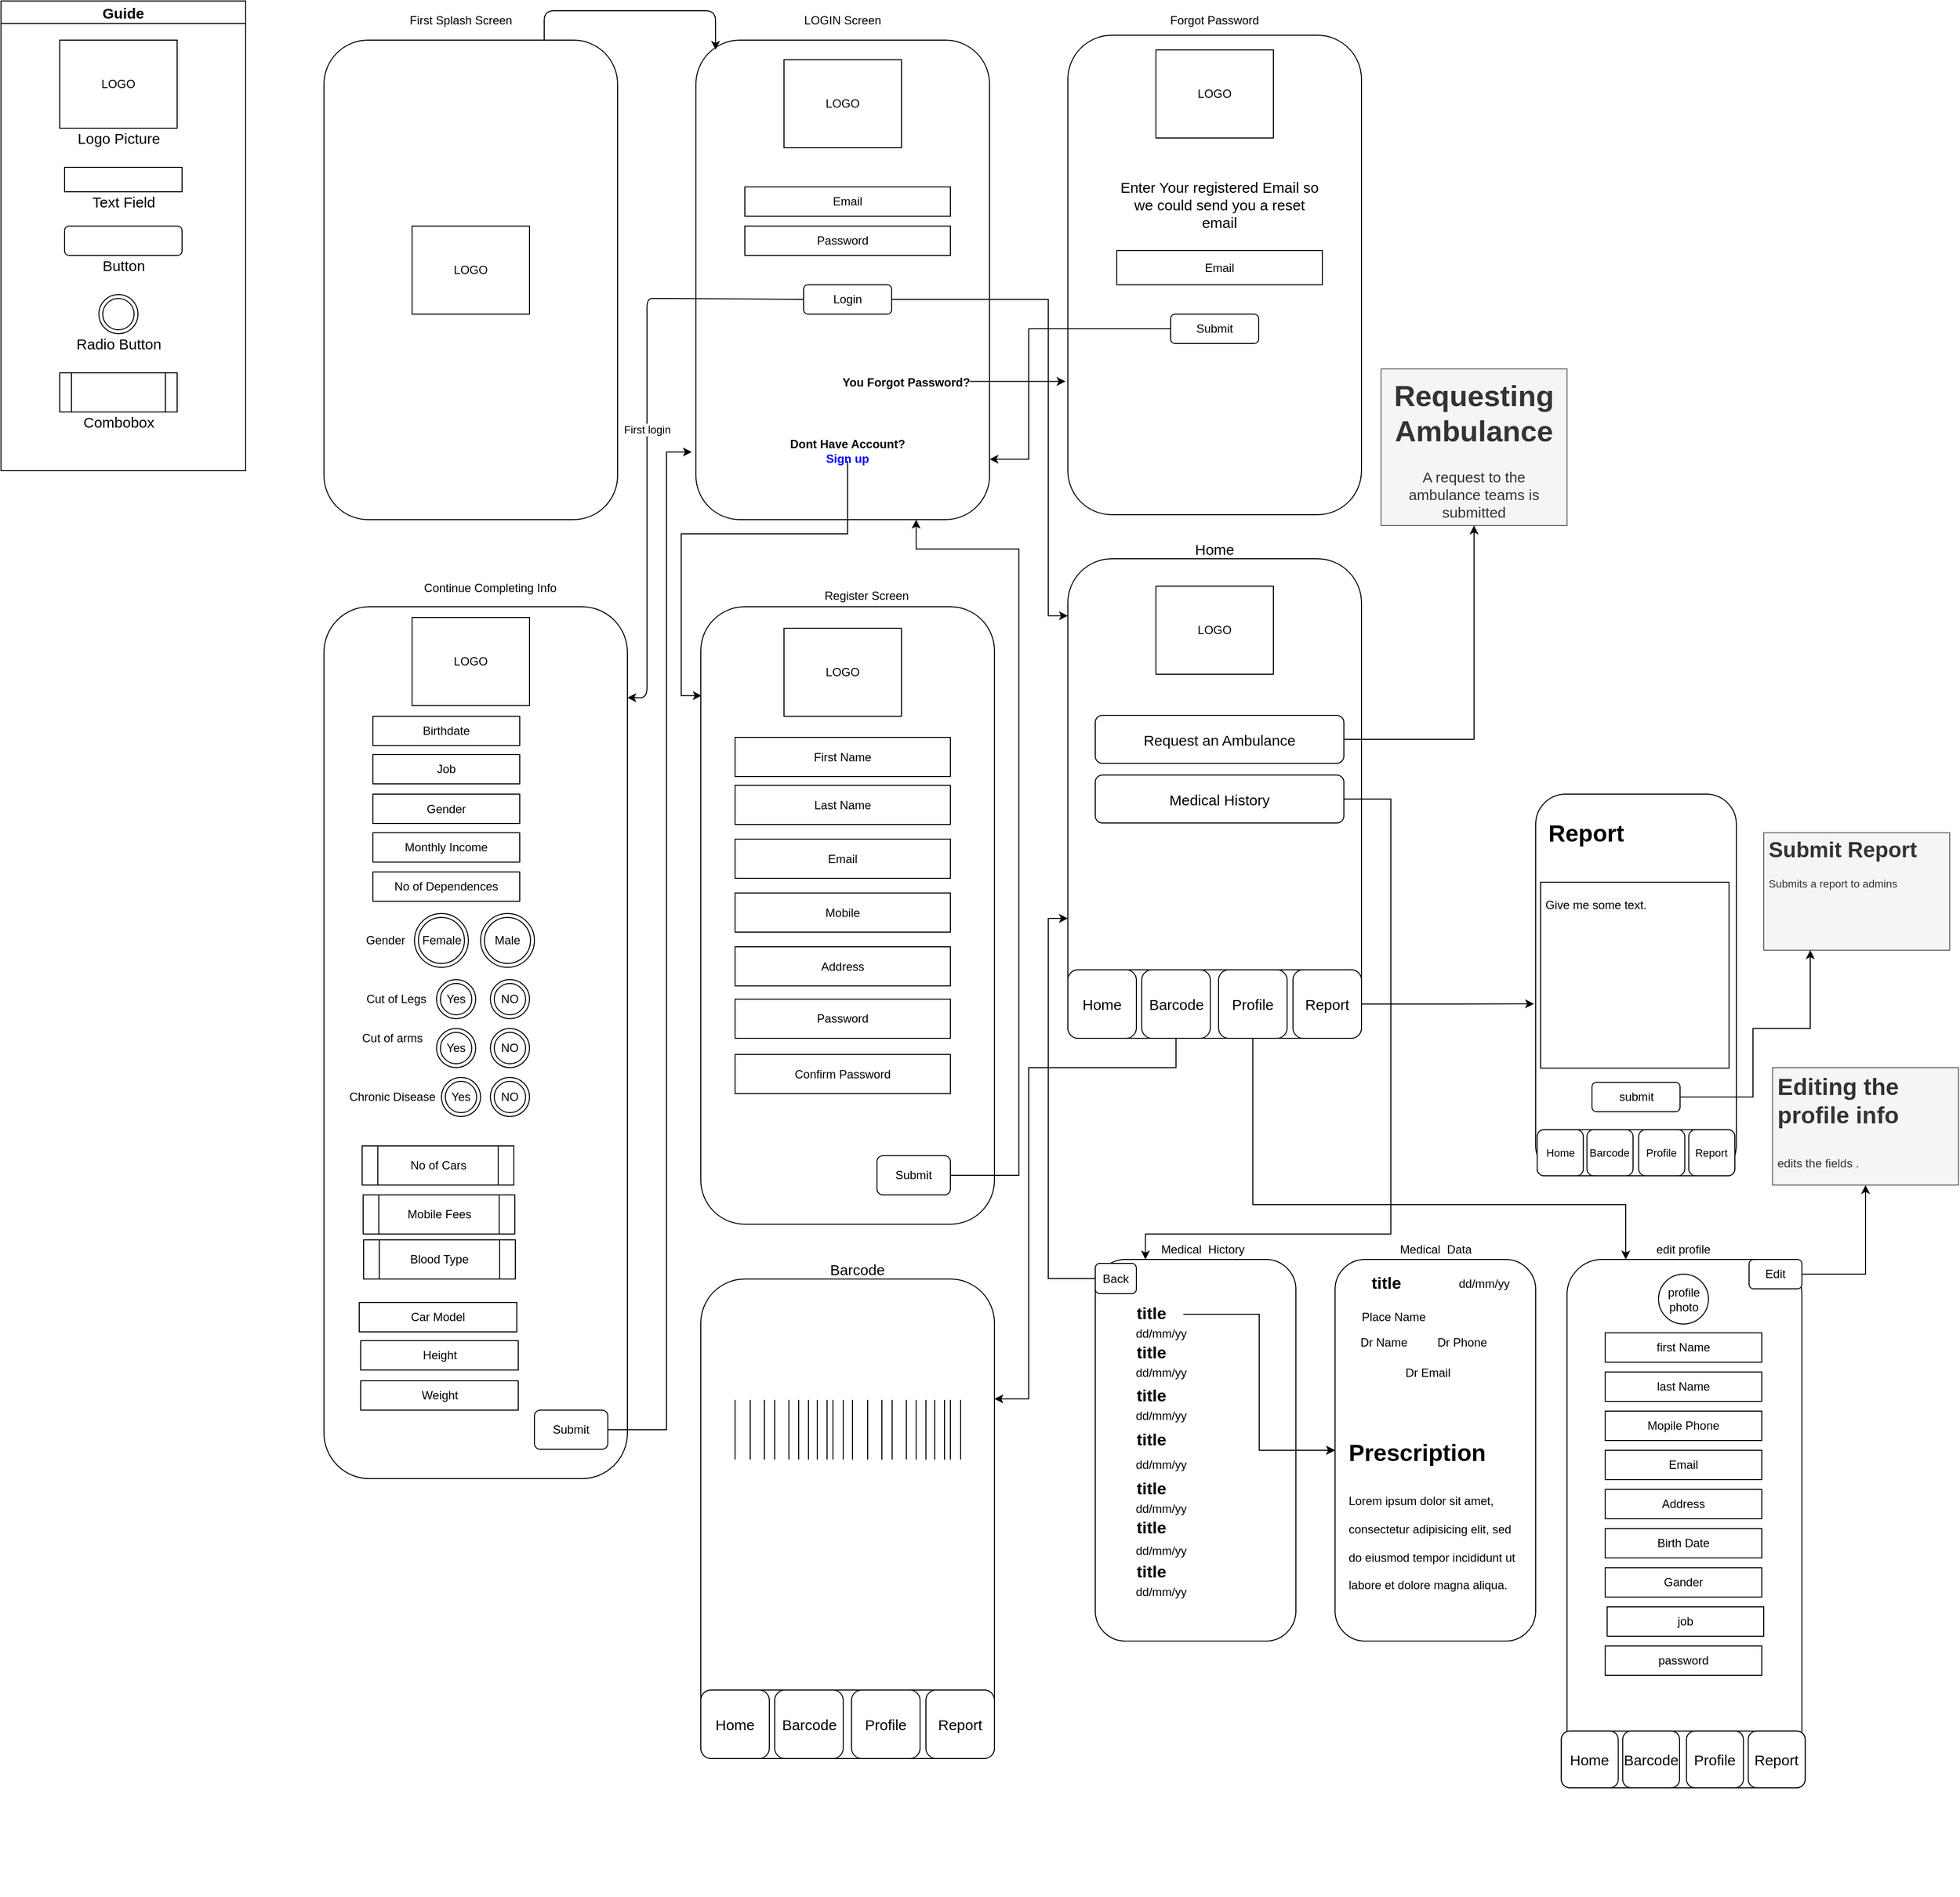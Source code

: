 <mxfile version="13.1.3" type="github">
  <diagram id="rhFtwO3-Js1VsmLFuwUs" name="Page-1">
    <mxGraphModel dx="2037" dy="2278" grid="1" gridSize="10" guides="1" tooltips="1" connect="1" arrows="1" fold="1" page="1" pageScale="1" pageWidth="827" pageHeight="1169" math="0" shadow="0">
      <root>
        <mxCell id="0" />
        <mxCell id="1" parent="0" />
        <mxCell id="pWobMGOmHtMoMN1nDM7m-1" value="" style="rounded=1;whiteSpace=wrap;html=1;" parent="1" vertex="1">
          <mxGeometry x="370" y="-1080" width="300" height="490" as="geometry" />
        </mxCell>
        <mxCell id="pWobMGOmHtMoMN1nDM7m-2" value="LOGO" style="rounded=0;whiteSpace=wrap;html=1;" parent="1" vertex="1">
          <mxGeometry x="460" y="-890" width="120" height="90" as="geometry" />
        </mxCell>
        <mxCell id="pWobMGOmHtMoMN1nDM7m-3" value="First Splash Screen&lt;br&gt;" style="text;html=1;strokeColor=none;fillColor=none;align=center;verticalAlign=middle;whiteSpace=wrap;rounded=0;" parent="1" vertex="1">
          <mxGeometry x="400" y="-1110" width="220" height="20" as="geometry" />
        </mxCell>
        <mxCell id="pWobMGOmHtMoMN1nDM7m-4" value="" style="rounded=1;whiteSpace=wrap;html=1;" parent="1" vertex="1">
          <mxGeometry x="750" y="-1080" width="300" height="490" as="geometry" />
        </mxCell>
        <mxCell id="pWobMGOmHtMoMN1nDM7m-6" value="LOGIN Screen&lt;br&gt;" style="text;html=1;strokeColor=none;fillColor=none;align=center;verticalAlign=middle;whiteSpace=wrap;rounded=0;" parent="1" vertex="1">
          <mxGeometry x="820" y="-1115" width="160" height="30" as="geometry" />
        </mxCell>
        <mxCell id="pWobMGOmHtMoMN1nDM7m-8" value="Email" style="rounded=0;whiteSpace=wrap;html=1;align=center;" parent="1" vertex="1">
          <mxGeometry x="800" y="-930" width="210" height="30" as="geometry" />
        </mxCell>
        <mxCell id="pWobMGOmHtMoMN1nDM7m-9" value="" style="rounded=0;whiteSpace=wrap;html=1;" parent="1" vertex="1">
          <mxGeometry x="800" y="-890" width="210" height="30" as="geometry" />
        </mxCell>
        <mxCell id="pWobMGOmHtMoMN1nDM7m-10" value="Password&lt;br&gt;" style="text;html=1;strokeColor=none;fillColor=none;align=center;verticalAlign=middle;whiteSpace=wrap;rounded=0;" parent="1" vertex="1">
          <mxGeometry x="880" y="-885" width="40" height="20" as="geometry" />
        </mxCell>
        <mxCell id="pWobMGOmHtMoMN1nDM7m-11" value="" style="endArrow=classic;html=1;exitX=0.75;exitY=0;exitDx=0;exitDy=0;entryX=0.067;entryY=0.02;entryDx=0;entryDy=0;entryPerimeter=0;" parent="1" source="pWobMGOmHtMoMN1nDM7m-1" target="pWobMGOmHtMoMN1nDM7m-4" edge="1">
          <mxGeometry width="50" height="50" relative="1" as="geometry">
            <mxPoint x="820" y="-800" as="sourcePoint" />
            <mxPoint x="748" y="-790" as="targetPoint" />
            <Array as="points">
              <mxPoint x="595" y="-1110" />
              <mxPoint x="770" y="-1110" />
            </Array>
          </mxGeometry>
        </mxCell>
        <mxCell id="pWobMGOmHtMoMN1nDM7m-12" value="LOGO" style="rounded=0;whiteSpace=wrap;html=1;" parent="1" vertex="1">
          <mxGeometry x="840" y="-1060" width="120" height="90" as="geometry" />
        </mxCell>
        <mxCell id="pWobMGOmHtMoMN1nDM7m-16" value="You Forgot Password?" style="text;html=1;strokeColor=none;fillColor=none;align=center;verticalAlign=middle;whiteSpace=wrap;rounded=0;fontStyle=1" parent="1" vertex="1">
          <mxGeometry x="880" y="-740" width="170" height="20" as="geometry" />
        </mxCell>
        <mxCell id="v58zFXJl1j6f3DH9xOJw-2" style="edgeStyle=orthogonalEdgeStyle;rounded=0;orthogonalLoop=1;jettySize=auto;html=1;exitX=0.5;exitY=1;exitDx=0;exitDy=0;entryX=0.003;entryY=0.144;entryDx=0;entryDy=0;entryPerimeter=0;endArrow=classic;endFill=1;" parent="1" source="pWobMGOmHtMoMN1nDM7m-17" target="v58zFXJl1j6f3DH9xOJw-1" edge="1">
          <mxGeometry relative="1" as="geometry" />
        </mxCell>
        <mxCell id="pWobMGOmHtMoMN1nDM7m-17" value="Dont Have Account?&lt;br&gt;&lt;font color=&quot;#0000ff&quot;&gt;Sign up&lt;/font&gt;" style="text;html=1;strokeColor=none;fillColor=none;align=center;verticalAlign=middle;whiteSpace=wrap;rounded=0;fontStyle=1" parent="1" vertex="1">
          <mxGeometry x="820" y="-670" width="170" height="20" as="geometry" />
        </mxCell>
        <mxCell id="v58zFXJl1j6f3DH9xOJw-31" style="edgeStyle=orthogonalEdgeStyle;rounded=0;orthogonalLoop=1;jettySize=auto;html=1;exitX=1;exitY=0.5;exitDx=0;exitDy=0;endArrow=classic;endFill=1;fontSize=15;entryX=0;entryY=0.119;entryDx=0;entryDy=0;entryPerimeter=0;" parent="1" source="pWobMGOmHtMoMN1nDM7m-18" target="v58zFXJl1j6f3DH9xOJw-32" edge="1">
          <mxGeometry relative="1" as="geometry">
            <mxPoint x="1100.0" y="-530" as="targetPoint" />
            <Array as="points">
              <mxPoint x="1110" y="-815" />
              <mxPoint x="1110" y="-492" />
            </Array>
          </mxGeometry>
        </mxCell>
        <mxCell id="pWobMGOmHtMoMN1nDM7m-18" value="Login" style="rounded=1;whiteSpace=wrap;html=1;align=center;" parent="1" vertex="1">
          <mxGeometry x="860" y="-830" width="90" height="30" as="geometry" />
        </mxCell>
        <mxCell id="pWobMGOmHtMoMN1nDM7m-19" style="edgeStyle=orthogonalEdgeStyle;rounded=0;orthogonalLoop=1;jettySize=auto;html=1;exitX=0.5;exitY=1;exitDx=0;exitDy=0;" parent="1" source="pWobMGOmHtMoMN1nDM7m-18" target="pWobMGOmHtMoMN1nDM7m-18" edge="1">
          <mxGeometry relative="1" as="geometry" />
        </mxCell>
        <mxCell id="pWobMGOmHtMoMN1nDM7m-20" value="" style="rounded=1;whiteSpace=wrap;html=1;" parent="1" vertex="1">
          <mxGeometry x="1130" y="-1085" width="300" height="490" as="geometry" />
        </mxCell>
        <mxCell id="pWobMGOmHtMoMN1nDM7m-21" value="Forgot Password" style="text;html=1;strokeColor=none;fillColor=none;align=center;verticalAlign=middle;whiteSpace=wrap;rounded=0;" parent="1" vertex="1">
          <mxGeometry x="1170" y="-1120" width="220" height="40" as="geometry" />
        </mxCell>
        <mxCell id="pWobMGOmHtMoMN1nDM7m-22" value="" style="endArrow=classic;html=1;entryX=-0.008;entryY=0.722;entryDx=0;entryDy=0;entryPerimeter=0;exitX=0.882;exitY=0.439;exitDx=0;exitDy=0;exitPerimeter=0;" parent="1" source="pWobMGOmHtMoMN1nDM7m-16" target="pWobMGOmHtMoMN1nDM7m-20" edge="1">
          <mxGeometry width="50" height="50" relative="1" as="geometry">
            <mxPoint x="880" y="-830" as="sourcePoint" />
            <mxPoint x="930" y="-880" as="targetPoint" />
          </mxGeometry>
        </mxCell>
        <mxCell id="pWobMGOmHtMoMN1nDM7m-23" value="Email" style="rounded=0;whiteSpace=wrap;html=1;align=center;" parent="1" vertex="1">
          <mxGeometry x="1180" y="-865" width="210" height="35" as="geometry" />
        </mxCell>
        <mxCell id="pWobMGOmHtMoMN1nDM7m-26" value="LOGO" style="rounded=0;whiteSpace=wrap;html=1;" parent="1" vertex="1">
          <mxGeometry x="1220" y="-1070" width="120" height="90" as="geometry" />
        </mxCell>
        <mxCell id="v58zFXJl1j6f3DH9xOJw-30" style="edgeStyle=orthogonalEdgeStyle;rounded=0;orthogonalLoop=1;jettySize=auto;html=1;exitX=0;exitY=0.5;exitDx=0;exitDy=0;entryX=1;entryY=0.874;entryDx=0;entryDy=0;entryPerimeter=0;endArrow=classic;endFill=1;fontSize=15;" parent="1" source="pWobMGOmHtMoMN1nDM7m-29" target="pWobMGOmHtMoMN1nDM7m-4" edge="1">
          <mxGeometry relative="1" as="geometry">
            <Array as="points">
              <mxPoint x="1090" y="-785" />
              <mxPoint x="1090" y="-652" />
            </Array>
          </mxGeometry>
        </mxCell>
        <mxCell id="pWobMGOmHtMoMN1nDM7m-29" value="Submit" style="rounded=1;whiteSpace=wrap;html=1;align=center;" parent="1" vertex="1">
          <mxGeometry x="1235" y="-800" width="90" height="30" as="geometry" />
        </mxCell>
        <mxCell id="pWobMGOmHtMoMN1nDM7m-30" value="" style="rounded=1;whiteSpace=wrap;html=1;" parent="1" vertex="1">
          <mxGeometry x="370" y="-501" width="310" height="891" as="geometry" />
        </mxCell>
        <mxCell id="pWobMGOmHtMoMN1nDM7m-31" value="First login" style="endArrow=classic;html=1;exitX=0;exitY=0.5;exitDx=0;exitDy=0;" parent="1" source="pWobMGOmHtMoMN1nDM7m-18" edge="1">
          <mxGeometry width="50" height="50" relative="1" as="geometry">
            <mxPoint x="850" y="-540" as="sourcePoint" />
            <mxPoint x="680" y="-408" as="targetPoint" />
            <Array as="points">
              <mxPoint x="730" y="-816" />
              <mxPoint x="720" y="-816" />
              <mxPoint x="700" y="-816" />
              <mxPoint x="700" y="-590" />
              <mxPoint x="700" y="-408" />
            </Array>
          </mxGeometry>
        </mxCell>
        <mxCell id="pWobMGOmHtMoMN1nDM7m-32" value="LOGO" style="rounded=0;whiteSpace=wrap;html=1;" parent="1" vertex="1">
          <mxGeometry x="460" y="-490" width="120" height="90" as="geometry" />
        </mxCell>
        <mxCell id="pWobMGOmHtMoMN1nDM7m-33" value="Continue Completing Info" style="text;html=1;strokeColor=none;fillColor=none;align=center;verticalAlign=middle;whiteSpace=wrap;rounded=0;" parent="1" vertex="1">
          <mxGeometry x="460" y="-530" width="160" height="20" as="geometry" />
        </mxCell>
        <mxCell id="pWobMGOmHtMoMN1nDM7m-34" value="Birthdate" style="rounded=0;whiteSpace=wrap;html=1;align=center;" parent="1" vertex="1">
          <mxGeometry x="420" y="-389" width="150" height="30" as="geometry" />
        </mxCell>
        <mxCell id="pWobMGOmHtMoMN1nDM7m-35" value="Gender" style="rounded=0;whiteSpace=wrap;html=1;align=center;" parent="1" vertex="1">
          <mxGeometry x="420" y="-309.5" width="150" height="30" as="geometry" />
        </mxCell>
        <mxCell id="pWobMGOmHtMoMN1nDM7m-36" value="Monthly Income" style="rounded=0;whiteSpace=wrap;html=1;align=center;" parent="1" vertex="1">
          <mxGeometry x="420" y="-270" width="150" height="30" as="geometry" />
        </mxCell>
        <mxCell id="pWobMGOmHtMoMN1nDM7m-37" value="No of Dependences" style="rounded=0;whiteSpace=wrap;html=1;align=center;" parent="1" vertex="1">
          <mxGeometry x="420" y="-230" width="150" height="30" as="geometry" />
        </mxCell>
        <mxCell id="pWobMGOmHtMoMN1nDM7m-41" value="Gender" style="text;html=1;strokeColor=none;fillColor=none;align=center;verticalAlign=middle;whiteSpace=wrap;rounded=0;" parent="1" vertex="1">
          <mxGeometry x="412.5" y="-170" width="40" height="20" as="geometry" />
        </mxCell>
        <mxCell id="pWobMGOmHtMoMN1nDM7m-54" value="Car Model" style="rounded=0;whiteSpace=wrap;html=1;align=center;" parent="1" vertex="1">
          <mxGeometry x="406" y="210" width="161" height="30" as="geometry" />
        </mxCell>
        <mxCell id="pWobMGOmHtMoMN1nDM7m-55" value="Job" style="rounded=0;whiteSpace=wrap;html=1;align=center;" parent="1" vertex="1">
          <mxGeometry x="420" y="-350" width="150" height="30" as="geometry" />
        </mxCell>
        <mxCell id="pWobMGOmHtMoMN1nDM7m-56" value="Height" style="rounded=0;whiteSpace=wrap;html=1;align=center;" parent="1" vertex="1">
          <mxGeometry x="407.5" y="249" width="161" height="30" as="geometry" />
        </mxCell>
        <mxCell id="pWobMGOmHtMoMN1nDM7m-57" value="Weight" style="rounded=0;whiteSpace=wrap;html=1;align=center;" parent="1" vertex="1">
          <mxGeometry x="407.5" y="290" width="161" height="30" as="geometry" />
        </mxCell>
        <mxCell id="pWobMGOmHtMoMN1nDM7m-59" value="Cut of Legs" style="text;html=1;strokeColor=none;fillColor=none;align=center;verticalAlign=middle;whiteSpace=wrap;rounded=0;" parent="1" vertex="1">
          <mxGeometry x="409" y="-110" width="70" height="20" as="geometry" />
        </mxCell>
        <mxCell id="pWobMGOmHtMoMN1nDM7m-62" value="Mobile Fees" style="shape=process;whiteSpace=wrap;html=1;backgroundOutline=1;align=center;" parent="1" vertex="1">
          <mxGeometry x="410" y="100" width="155" height="40" as="geometry" />
        </mxCell>
        <mxCell id="pWobMGOmHtMoMN1nDM7m-63" value="No of Cars" style="shape=process;whiteSpace=wrap;html=1;backgroundOutline=1;align=center;" parent="1" vertex="1">
          <mxGeometry x="409" y="50" width="155" height="40" as="geometry" />
        </mxCell>
        <mxCell id="pWobMGOmHtMoMN1nDM7m-68" value="Yes&lt;span style=&quot;color: rgba(0 , 0 , 0 , 0) ; font-family: monospace ; font-size: 0px&quot;&gt;%3CmxGraphModel%3E%3Croot%3E%3CmxCell%20id%3D%220%22%2F%3E%3CmxCell%20id%3D%221%22%20parent%3D%220%22%2F%3E%3CmxCell%20id%3D%222%22%20value%3D%22Mobile%20Fees%22%20style%3D%22shape%3Dprocess%3BwhiteSpace%3Dwrap%3Bhtml%3D1%3BbackgroundOutline%3D1%3Balign%3Dleft%3B%22%20vertex%3D%221%22%20parent%3D%221%22%3E%3CmxGeometry%20x%3D%22454%22%20y%3D%221100%22%20width%3D%22145%22%20height%3D%2240%22%20as%3D%22geometry%22%2F%3E%3C%2FmxCell%3E%3C%2Froot%3E%3C%2FmxGraphModel%3E&lt;/span&gt;" style="ellipse;shape=doubleEllipse;whiteSpace=wrap;html=1;aspect=fixed;align=center;" parent="1" vertex="1">
          <mxGeometry x="485" y="-120" width="40" height="40" as="geometry" />
        </mxCell>
        <mxCell id="pWobMGOmHtMoMN1nDM7m-69" value="NO" style="ellipse;shape=doubleEllipse;whiteSpace=wrap;html=1;aspect=fixed;align=center;" parent="1" vertex="1">
          <mxGeometry x="540" y="-120" width="40" height="40" as="geometry" />
        </mxCell>
        <mxCell id="pWobMGOmHtMoMN1nDM7m-70" value="Female" style="ellipse;shape=doubleEllipse;whiteSpace=wrap;html=1;aspect=fixed;align=center;" parent="1" vertex="1">
          <mxGeometry x="462.5" y="-187.5" width="55" height="55" as="geometry" />
        </mxCell>
        <mxCell id="pWobMGOmHtMoMN1nDM7m-71" value="Male" style="ellipse;shape=doubleEllipse;whiteSpace=wrap;html=1;aspect=fixed;align=center;" parent="1" vertex="1">
          <mxGeometry x="530" y="-187.5" width="55" height="55" as="geometry" />
        </mxCell>
        <mxCell id="pWobMGOmHtMoMN1nDM7m-72" value="Cut of arms" style="text;html=1;strokeColor=none;fillColor=none;align=center;verticalAlign=middle;whiteSpace=wrap;rounded=0;" parent="1" vertex="1">
          <mxGeometry x="405" y="-70" width="70" height="20" as="geometry" />
        </mxCell>
        <mxCell id="pWobMGOmHtMoMN1nDM7m-73" value="Yes&lt;span style=&quot;color: rgba(0 , 0 , 0 , 0) ; font-family: monospace ; font-size: 0px&quot;&gt;%3CmxGraphModel%3E%3Croot%3E%3CmxCell%20id%3D%220%22%2F%3E%3CmxCell%20id%3D%221%22%20parent%3D%220%22%2F%3E%3CmxCell%20id%3D%222%22%20value%3D%22Mobile%20Fees%22%20style%3D%22shape%3Dprocess%3BwhiteSpace%3Dwrap%3Bhtml%3D1%3BbackgroundOutline%3D1%3Balign%3Dleft%3B%22%20vertex%3D%221%22%20parent%3D%221%22%3E%3CmxGeometry%20x%3D%22454%22%20y%3D%221100%22%20width%3D%22145%22%20height%3D%2240%22%20as%3D%22geometry%22%2F%3E%3C%2FmxCell%3E%3C%2Froot%3E%3C%2FmxGraphModel%3E&lt;/span&gt;" style="ellipse;shape=doubleEllipse;whiteSpace=wrap;html=1;aspect=fixed;align=center;" parent="1" vertex="1">
          <mxGeometry x="485" y="-70" width="40" height="40" as="geometry" />
        </mxCell>
        <mxCell id="pWobMGOmHtMoMN1nDM7m-74" value="NO" style="ellipse;shape=doubleEllipse;whiteSpace=wrap;html=1;aspect=fixed;align=center;" parent="1" vertex="1">
          <mxGeometry x="540" y="-70" width="40" height="40" as="geometry" />
        </mxCell>
        <mxCell id="pWobMGOmHtMoMN1nDM7m-75" value="Yes&lt;span style=&quot;color: rgba(0 , 0 , 0 , 0) ; font-family: monospace ; font-size: 0px&quot;&gt;%3CmxGraphModel%3E%3Croot%3E%3CmxCell%20id%3D%220%22%2F%3E%3CmxCell%20id%3D%221%22%20parent%3D%220%22%2F%3E%3CmxCell%20id%3D%222%22%20value%3D%22Mobile%20Fees%22%20style%3D%22shape%3Dprocess%3BwhiteSpace%3Dwrap%3Bhtml%3D1%3BbackgroundOutline%3D1%3Balign%3Dleft%3B%22%20vertex%3D%221%22%20parent%3D%221%22%3E%3CmxGeometry%20x%3D%22454%22%20y%3D%221100%22%20width%3D%22145%22%20height%3D%2240%22%20as%3D%22geometry%22%2F%3E%3C%2FmxCell%3E%3C%2Froot%3E%3C%2FmxGraphModel%3E&lt;/span&gt;" style="ellipse;shape=doubleEllipse;whiteSpace=wrap;html=1;aspect=fixed;align=center;" parent="1" vertex="1">
          <mxGeometry x="490" y="-20" width="40" height="40" as="geometry" />
        </mxCell>
        <mxCell id="pWobMGOmHtMoMN1nDM7m-76" value="NO" style="ellipse;shape=doubleEllipse;whiteSpace=wrap;html=1;aspect=fixed;align=center;" parent="1" vertex="1">
          <mxGeometry x="540" y="-20" width="40" height="40" as="geometry" />
        </mxCell>
        <mxCell id="pWobMGOmHtMoMN1nDM7m-77" value="Chronic Disease" style="text;html=1;strokeColor=none;fillColor=none;align=center;verticalAlign=middle;whiteSpace=wrap;rounded=0;" parent="1" vertex="1">
          <mxGeometry x="390" y="-10" width="100" height="20" as="geometry" />
        </mxCell>
        <mxCell id="v58zFXJl1j6f3DH9xOJw-14" style="edgeStyle=orthogonalEdgeStyle;rounded=0;orthogonalLoop=1;jettySize=auto;html=1;exitX=1;exitY=0.5;exitDx=0;exitDy=0;entryX=-0.014;entryY=0.859;entryDx=0;entryDy=0;entryPerimeter=0;endArrow=classic;endFill=1;" parent="1" source="C3xpYV6c3PfCXHQgGOxq-1" target="pWobMGOmHtMoMN1nDM7m-4" edge="1">
          <mxGeometry relative="1" as="geometry">
            <Array as="points">
              <mxPoint x="720" y="340" />
              <mxPoint x="720" y="-659" />
            </Array>
          </mxGeometry>
        </mxCell>
        <mxCell id="C3xpYV6c3PfCXHQgGOxq-1" value="Submit" style="rounded=1;whiteSpace=wrap;html=1;" parent="1" vertex="1">
          <mxGeometry x="585" y="320" width="75" height="40" as="geometry" />
        </mxCell>
        <mxCell id="C3xpYV6c3PfCXHQgGOxq-2" value="Blood Type" style="shape=process;whiteSpace=wrap;html=1;backgroundOutline=1;align=center;" parent="1" vertex="1">
          <mxGeometry x="410.5" y="146" width="155" height="40" as="geometry" />
        </mxCell>
        <mxCell id="v58zFXJl1j6f3DH9xOJw-1" value="" style="rounded=1;whiteSpace=wrap;html=1;" parent="1" vertex="1">
          <mxGeometry x="755" y="-501" width="300" height="631" as="geometry" />
        </mxCell>
        <mxCell id="v58zFXJl1j6f3DH9xOJw-3" value="Register Screen" style="text;html=1;align=center;verticalAlign=middle;resizable=0;points=[];autosize=1;" parent="1" vertex="1">
          <mxGeometry x="874" y="-522" width="100" height="20" as="geometry" />
        </mxCell>
        <mxCell id="v58zFXJl1j6f3DH9xOJw-4" value="First Name" style="rounded=0;whiteSpace=wrap;html=1;" parent="1" vertex="1">
          <mxGeometry x="790" y="-367.5" width="220" height="40" as="geometry" />
        </mxCell>
        <mxCell id="v58zFXJl1j6f3DH9xOJw-5" value="Last Name" style="rounded=0;whiteSpace=wrap;html=1;" parent="1" vertex="1">
          <mxGeometry x="790" y="-318.5" width="220" height="40" as="geometry" />
        </mxCell>
        <mxCell id="v58zFXJl1j6f3DH9xOJw-6" value="Email" style="rounded=0;whiteSpace=wrap;html=1;" parent="1" vertex="1">
          <mxGeometry x="790" y="-263.5" width="220" height="40" as="geometry" />
        </mxCell>
        <mxCell id="v58zFXJl1j6f3DH9xOJw-7" value="Mobile" style="rounded=0;whiteSpace=wrap;html=1;" parent="1" vertex="1">
          <mxGeometry x="790" y="-208.5" width="220" height="40" as="geometry" />
        </mxCell>
        <mxCell id="v58zFXJl1j6f3DH9xOJw-8" value="Address" style="rounded=0;whiteSpace=wrap;html=1;" parent="1" vertex="1">
          <mxGeometry x="790" y="-153.5" width="220" height="40" as="geometry" />
        </mxCell>
        <mxCell id="v58zFXJl1j6f3DH9xOJw-9" value="Password" style="rounded=0;whiteSpace=wrap;html=1;" parent="1" vertex="1">
          <mxGeometry x="790" y="-100" width="220" height="40" as="geometry" />
        </mxCell>
        <mxCell id="v58zFXJl1j6f3DH9xOJw-10" value="Confirm Password" style="rounded=0;whiteSpace=wrap;html=1;" parent="1" vertex="1">
          <mxGeometry x="790" y="-43.5" width="220" height="40" as="geometry" />
        </mxCell>
        <mxCell id="v58zFXJl1j6f3DH9xOJw-11" value="LOGO" style="rounded=0;whiteSpace=wrap;html=1;" parent="1" vertex="1">
          <mxGeometry x="840" y="-479" width="120" height="90" as="geometry" />
        </mxCell>
        <mxCell id="v58zFXJl1j6f3DH9xOJw-13" style="edgeStyle=orthogonalEdgeStyle;rounded=0;orthogonalLoop=1;jettySize=auto;html=1;exitX=1;exitY=0.5;exitDx=0;exitDy=0;entryX=0.75;entryY=1;entryDx=0;entryDy=0;endArrow=classic;endFill=1;" parent="1" source="v58zFXJl1j6f3DH9xOJw-12" target="pWobMGOmHtMoMN1nDM7m-4" edge="1">
          <mxGeometry relative="1" as="geometry">
            <Array as="points">
              <mxPoint x="1080" y="80" />
              <mxPoint x="1080" y="-560" />
              <mxPoint x="975" y="-560" />
            </Array>
          </mxGeometry>
        </mxCell>
        <mxCell id="v58zFXJl1j6f3DH9xOJw-12" value="Submit" style="rounded=1;whiteSpace=wrap;html=1;" parent="1" vertex="1">
          <mxGeometry x="935" y="60" width="75" height="40" as="geometry" />
        </mxCell>
        <mxCell id="v58zFXJl1j6f3DH9xOJw-16" value="Guide" style="swimlane;align=center;fontSize=15;" parent="1" vertex="1">
          <mxGeometry x="40" y="-1120" width="250" height="480" as="geometry" />
        </mxCell>
        <mxCell id="v58zFXJl1j6f3DH9xOJw-18" value="LOGO" style="rounded=0;whiteSpace=wrap;html=1;" parent="v58zFXJl1j6f3DH9xOJw-16" vertex="1">
          <mxGeometry x="60" y="40" width="120" height="90" as="geometry" />
        </mxCell>
        <mxCell id="v58zFXJl1j6f3DH9xOJw-19" value="Logo Picture" style="text;html=1;align=center;verticalAlign=middle;resizable=0;points=[];autosize=1;fontSize=15;" parent="v58zFXJl1j6f3DH9xOJw-16" vertex="1">
          <mxGeometry x="70" y="130" width="100" height="20" as="geometry" />
        </mxCell>
        <mxCell id="v58zFXJl1j6f3DH9xOJw-20" value="" style="rounded=0;whiteSpace=wrap;html=1;fontSize=15;align=center;" parent="v58zFXJl1j6f3DH9xOJw-16" vertex="1">
          <mxGeometry x="65" y="170" width="120" height="25" as="geometry" />
        </mxCell>
        <mxCell id="v58zFXJl1j6f3DH9xOJw-21" value="Text Field" style="text;html=1;align=center;verticalAlign=middle;resizable=0;points=[];autosize=1;fontSize=15;" parent="v58zFXJl1j6f3DH9xOJw-16" vertex="1">
          <mxGeometry x="85" y="195" width="80" height="20" as="geometry" />
        </mxCell>
        <mxCell id="v58zFXJl1j6f3DH9xOJw-23" value="" style="rounded=1;whiteSpace=wrap;html=1;fontSize=15;align=center;" parent="v58zFXJl1j6f3DH9xOJw-16" vertex="1">
          <mxGeometry x="65" y="230" width="120" height="30" as="geometry" />
        </mxCell>
        <mxCell id="v58zFXJl1j6f3DH9xOJw-24" value="Button" style="text;html=1;align=center;verticalAlign=middle;resizable=0;points=[];autosize=1;fontSize=15;" parent="v58zFXJl1j6f3DH9xOJw-16" vertex="1">
          <mxGeometry x="95" y="260" width="60" height="20" as="geometry" />
        </mxCell>
        <mxCell id="v58zFXJl1j6f3DH9xOJw-25" value="" style="ellipse;shape=doubleEllipse;whiteSpace=wrap;html=1;aspect=fixed;align=center;" parent="v58zFXJl1j6f3DH9xOJw-16" vertex="1">
          <mxGeometry x="100" y="300" width="40" height="40" as="geometry" />
        </mxCell>
        <mxCell id="v58zFXJl1j6f3DH9xOJw-26" value="Radio Button" style="text;html=1;align=center;verticalAlign=middle;resizable=0;points=[];autosize=1;fontSize=15;" parent="v58zFXJl1j6f3DH9xOJw-16" vertex="1">
          <mxGeometry x="70" y="340" width="100" height="20" as="geometry" />
        </mxCell>
        <mxCell id="v58zFXJl1j6f3DH9xOJw-27" value="" style="shape=process;whiteSpace=wrap;html=1;backgroundOutline=1;fontSize=15;align=center;" parent="v58zFXJl1j6f3DH9xOJw-16" vertex="1">
          <mxGeometry x="60" y="380" width="120" height="40" as="geometry" />
        </mxCell>
        <mxCell id="v58zFXJl1j6f3DH9xOJw-28" value="Combobox" style="text;html=1;align=center;verticalAlign=middle;resizable=0;points=[];autosize=1;fontSize=15;" parent="v58zFXJl1j6f3DH9xOJw-16" vertex="1">
          <mxGeometry x="75" y="420" width="90" height="20" as="geometry" />
        </mxCell>
        <mxCell id="v58zFXJl1j6f3DH9xOJw-29" value="Enter Your registered Email so we could send you a reset email" style="text;html=1;strokeColor=none;fillColor=none;align=center;verticalAlign=middle;whiteSpace=wrap;rounded=0;fontSize=15;" parent="1" vertex="1">
          <mxGeometry x="1180" y="-945" width="210" height="65" as="geometry" />
        </mxCell>
        <mxCell id="v58zFXJl1j6f3DH9xOJw-32" value="" style="rounded=1;whiteSpace=wrap;html=1;" parent="1" vertex="1">
          <mxGeometry x="1130" y="-550" width="300" height="490" as="geometry" />
        </mxCell>
        <mxCell id="v58zFXJl1j6f3DH9xOJw-33" value="Home" style="text;html=1;strokeColor=none;fillColor=none;align=center;verticalAlign=middle;whiteSpace=wrap;rounded=0;fontSize=15;" parent="1" vertex="1">
          <mxGeometry x="1260" y="-570" width="40" height="20" as="geometry" />
        </mxCell>
        <mxCell id="v58zFXJl1j6f3DH9xOJw-34" value="" style="rounded=1;whiteSpace=wrap;html=1;fontSize=15;align=center;" parent="1" vertex="1">
          <mxGeometry x="1130" y="-130" width="300" height="70" as="geometry" />
        </mxCell>
        <mxCell id="v58zFXJl1j6f3DH9xOJw-53" style="edgeStyle=orthogonalEdgeStyle;rounded=0;orthogonalLoop=1;jettySize=auto;html=1;exitX=0.5;exitY=1;exitDx=0;exitDy=0;entryX=1;entryY=0.25;entryDx=0;entryDy=0;endArrow=classic;endFill=1;fontSize=15;" parent="1" source="v58zFXJl1j6f3DH9xOJw-36" target="v58zFXJl1j6f3DH9xOJw-47" edge="1">
          <mxGeometry relative="1" as="geometry">
            <Array as="points">
              <mxPoint x="1241" y="-30" />
              <mxPoint x="1090" y="-30" />
              <mxPoint x="1090" y="309" />
            </Array>
          </mxGeometry>
        </mxCell>
        <mxCell id="v58zFXJl1j6f3DH9xOJw-36" value="Barcode" style="rounded=1;whiteSpace=wrap;html=1;fontSize=15;align=center;" parent="1" vertex="1">
          <mxGeometry x="1205.5" y="-130" width="70" height="70" as="geometry" />
        </mxCell>
        <mxCell id="v58zFXJl1j6f3DH9xOJw-38" value="Home" style="rounded=1;whiteSpace=wrap;html=1;fontSize=15;align=center;" parent="1" vertex="1">
          <mxGeometry x="1130" y="-130" width="70" height="70" as="geometry" />
        </mxCell>
        <mxCell id="F7sfmkdwU6hLmO17Vx5Q-65" style="edgeStyle=orthogonalEdgeStyle;rounded=0;orthogonalLoop=1;jettySize=auto;html=1;exitX=0.5;exitY=1;exitDx=0;exitDy=0;entryX=0.25;entryY=0;entryDx=0;entryDy=0;" edge="1" parent="1" source="v58zFXJl1j6f3DH9xOJw-39" target="F7sfmkdwU6hLmO17Vx5Q-43">
          <mxGeometry relative="1" as="geometry">
            <Array as="points">
              <mxPoint x="1319" y="110" />
              <mxPoint x="1700" y="110" />
            </Array>
          </mxGeometry>
        </mxCell>
        <mxCell id="v58zFXJl1j6f3DH9xOJw-39" value="Profile" style="rounded=1;whiteSpace=wrap;html=1;fontSize=15;align=center;" parent="1" vertex="1">
          <mxGeometry x="1284" y="-130" width="70" height="70" as="geometry" />
        </mxCell>
        <mxCell id="F7sfmkdwU6hLmO17Vx5Q-42" style="edgeStyle=orthogonalEdgeStyle;rounded=0;orthogonalLoop=1;jettySize=auto;html=1;exitX=1;exitY=0.5;exitDx=0;exitDy=0;entryX=-0.035;entryY=0.654;entryDx=0;entryDy=0;entryPerimeter=0;" edge="1" parent="1" source="v58zFXJl1j6f3DH9xOJw-40" target="F7sfmkdwU6hLmO17Vx5Q-29">
          <mxGeometry relative="1" as="geometry" />
        </mxCell>
        <mxCell id="v58zFXJl1j6f3DH9xOJw-40" value="Report" style="rounded=1;whiteSpace=wrap;html=1;fontSize=15;align=center;" parent="1" vertex="1">
          <mxGeometry x="1360" y="-130" width="70" height="70" as="geometry" />
        </mxCell>
        <mxCell id="v58zFXJl1j6f3DH9xOJw-46" style="edgeStyle=orthogonalEdgeStyle;rounded=0;orthogonalLoop=1;jettySize=auto;html=1;exitX=1;exitY=0.5;exitDx=0;exitDy=0;entryX=0.5;entryY=1;entryDx=0;entryDy=0;endArrow=classic;endFill=1;fontSize=15;" parent="1" source="v58zFXJl1j6f3DH9xOJw-41" target="v58zFXJl1j6f3DH9xOJw-45" edge="1">
          <mxGeometry relative="1" as="geometry" />
        </mxCell>
        <mxCell id="v58zFXJl1j6f3DH9xOJw-41" value="Request an Ambulance" style="rounded=1;whiteSpace=wrap;html=1;fontSize=15;align=center;" parent="1" vertex="1">
          <mxGeometry x="1158" y="-390" width="254" height="49" as="geometry" />
        </mxCell>
        <mxCell id="F7sfmkdwU6hLmO17Vx5Q-23" style="edgeStyle=orthogonalEdgeStyle;rounded=0;orthogonalLoop=1;jettySize=auto;html=1;exitX=1;exitY=0.5;exitDx=0;exitDy=0;entryX=0.25;entryY=0;entryDx=0;entryDy=0;" edge="1" parent="1" source="v58zFXJl1j6f3DH9xOJw-42" target="F7sfmkdwU6hLmO17Vx5Q-2">
          <mxGeometry relative="1" as="geometry">
            <Array as="points">
              <mxPoint x="1460" y="-304" />
              <mxPoint x="1460" y="140" />
              <mxPoint x="1209" y="140" />
            </Array>
          </mxGeometry>
        </mxCell>
        <mxCell id="v58zFXJl1j6f3DH9xOJw-42" value="Medical History" style="rounded=1;whiteSpace=wrap;html=1;fontSize=15;align=center;" parent="1" vertex="1">
          <mxGeometry x="1158" y="-329" width="254" height="49" as="geometry" />
        </mxCell>
        <mxCell id="v58zFXJl1j6f3DH9xOJw-43" value="LOGO" style="rounded=0;whiteSpace=wrap;html=1;" parent="1" vertex="1">
          <mxGeometry x="1220" y="-522" width="120" height="90" as="geometry" />
        </mxCell>
        <mxCell id="v58zFXJl1j6f3DH9xOJw-45" value="&lt;h1&gt;Requesting Ambulance&lt;/h1&gt;&lt;p&gt;A request to the ambulance teams is submitted&lt;/p&gt;" style="text;html=1;spacing=5;spacingTop=-20;whiteSpace=wrap;overflow=hidden;rounded=0;fontSize=15;align=center;fillColor=#f5f5f5;strokeColor=#666666;fontColor=#333333;" parent="1" vertex="1">
          <mxGeometry x="1450" y="-744" width="190" height="160" as="geometry" />
        </mxCell>
        <mxCell id="v58zFXJl1j6f3DH9xOJw-47" value="" style="rounded=1;whiteSpace=wrap;html=1;" parent="1" vertex="1">
          <mxGeometry x="755" y="186" width="300" height="490" as="geometry" />
        </mxCell>
        <mxCell id="v58zFXJl1j6f3DH9xOJw-48" value="" style="rounded=1;whiteSpace=wrap;html=1;fontSize=15;align=center;" parent="1" vertex="1">
          <mxGeometry x="755" y="606" width="300" height="70" as="geometry" />
        </mxCell>
        <mxCell id="v58zFXJl1j6f3DH9xOJw-49" value="Barcode" style="rounded=1;whiteSpace=wrap;html=1;fontSize=15;align=center;" parent="1" vertex="1">
          <mxGeometry x="830.5" y="606" width="70" height="70" as="geometry" />
        </mxCell>
        <mxCell id="v58zFXJl1j6f3DH9xOJw-50" value="Home" style="rounded=1;whiteSpace=wrap;html=1;fontSize=15;align=center;" parent="1" vertex="1">
          <mxGeometry x="755" y="606" width="70" height="70" as="geometry" />
        </mxCell>
        <mxCell id="v58zFXJl1j6f3DH9xOJw-51" value="Profile" style="rounded=1;whiteSpace=wrap;html=1;fontSize=15;align=center;" parent="1" vertex="1">
          <mxGeometry x="909" y="606" width="70" height="70" as="geometry" />
        </mxCell>
        <mxCell id="v58zFXJl1j6f3DH9xOJw-52" value="Report" style="rounded=1;whiteSpace=wrap;html=1;fontSize=15;align=center;" parent="1" vertex="1">
          <mxGeometry x="985" y="606" width="70" height="70" as="geometry" />
        </mxCell>
        <mxCell id="v58zFXJl1j6f3DH9xOJw-54" value="Barcode" style="text;html=1;strokeColor=none;fillColor=none;align=center;verticalAlign=middle;whiteSpace=wrap;rounded=0;fontSize=15;" parent="1" vertex="1">
          <mxGeometry x="895" y="166" width="40" height="20" as="geometry" />
        </mxCell>
        <mxCell id="v58zFXJl1j6f3DH9xOJw-59" value="" style="shape=partialRectangle;whiteSpace=wrap;html=1;top=0;bottom=0;fillColor=none;fontSize=15;align=center;" parent="1" vertex="1">
          <mxGeometry x="845" y="310" width="120" height="60" as="geometry" />
        </mxCell>
        <mxCell id="v58zFXJl1j6f3DH9xOJw-60" value="" style="shape=partialRectangle;whiteSpace=wrap;html=1;top=0;bottom=0;fillColor=none;fontSize=15;align=center;" parent="1" vertex="1">
          <mxGeometry x="855" y="310" width="120" height="60" as="geometry" />
        </mxCell>
        <mxCell id="v58zFXJl1j6f3DH9xOJw-61" value="" style="shape=partialRectangle;whiteSpace=wrap;html=1;top=0;bottom=0;fillColor=none;fontSize=15;align=center;" parent="1" vertex="1">
          <mxGeometry x="865" y="310" width="120" height="60" as="geometry" />
        </mxCell>
        <mxCell id="v58zFXJl1j6f3DH9xOJw-62" value="" style="shape=partialRectangle;whiteSpace=wrap;html=1;top=0;bottom=0;fillColor=none;fontSize=15;align=center;" parent="1" vertex="1">
          <mxGeometry x="874" y="310" width="120" height="60" as="geometry" />
        </mxCell>
        <mxCell id="v58zFXJl1j6f3DH9xOJw-63" value="" style="shape=partialRectangle;whiteSpace=wrap;html=1;top=0;bottom=0;fillColor=none;fontSize=15;align=center;" parent="1" vertex="1">
          <mxGeometry x="884" y="310" width="120" height="60" as="geometry" />
        </mxCell>
        <mxCell id="v58zFXJl1j6f3DH9xOJw-64" value="" style="shape=partialRectangle;whiteSpace=wrap;html=1;top=0;bottom=0;fillColor=none;fontSize=15;align=center;" parent="1" vertex="1">
          <mxGeometry x="890" y="310" width="120" height="60" as="geometry" />
        </mxCell>
        <mxCell id="v58zFXJl1j6f3DH9xOJw-65" value="" style="shape=partialRectangle;whiteSpace=wrap;html=1;top=0;bottom=0;fillColor=none;fontSize=15;align=center;" parent="1" vertex="1">
          <mxGeometry x="830.5" y="310" width="120" height="60" as="geometry" />
        </mxCell>
        <mxCell id="v58zFXJl1j6f3DH9xOJw-66" value="" style="shape=partialRectangle;whiteSpace=wrap;html=1;top=0;bottom=0;fillColor=none;fontSize=15;align=center;" parent="1" vertex="1">
          <mxGeometry x="820" y="310" width="120" height="60" as="geometry" />
        </mxCell>
        <mxCell id="v58zFXJl1j6f3DH9xOJw-67" value="" style="shape=partialRectangle;whiteSpace=wrap;html=1;top=0;bottom=0;fillColor=none;fontSize=15;align=center;" parent="1" vertex="1">
          <mxGeometry x="805.5" y="310" width="120" height="60" as="geometry" />
        </mxCell>
        <mxCell id="v58zFXJl1j6f3DH9xOJw-68" value="" style="shape=partialRectangle;whiteSpace=wrap;html=1;top=0;bottom=0;fillColor=none;fontSize=15;align=center;" parent="1" vertex="1">
          <mxGeometry x="790" y="310" width="120" height="60" as="geometry" />
        </mxCell>
        <mxCell id="v58zFXJl1j6f3DH9xOJw-69" value="" style="shape=partialRectangle;whiteSpace=wrap;html=1;top=0;bottom=0;fillColor=none;fontSize=15;align=center;" parent="1" vertex="1">
          <mxGeometry x="900.5" y="310" width="120" height="60" as="geometry" />
        </mxCell>
        <mxCell id="F7sfmkdwU6hLmO17Vx5Q-1" style="edgeStyle=orthogonalEdgeStyle;rounded=0;orthogonalLoop=1;jettySize=auto;html=1;exitX=1;exitY=0.75;exitDx=0;exitDy=0;" edge="1" parent="1" source="F7sfmkdwU6hLmO17Vx5Q-10" target="F7sfmkdwU6hLmO17Vx5Q-18">
          <mxGeometry relative="1" as="geometry" />
        </mxCell>
        <mxCell id="F7sfmkdwU6hLmO17Vx5Q-2" value="" style="rounded=1;whiteSpace=wrap;html=1;" vertex="1" parent="1">
          <mxGeometry x="1158" y="166" width="205" height="390" as="geometry" />
        </mxCell>
        <mxCell id="F7sfmkdwU6hLmO17Vx5Q-3" value="Medical&amp;nbsp; Hictory" style="text;html=1;strokeColor=none;fillColor=none;align=center;verticalAlign=middle;whiteSpace=wrap;rounded=0;" vertex="1" parent="1">
          <mxGeometry x="1213" y="146" width="110" height="20" as="geometry" />
        </mxCell>
        <mxCell id="F7sfmkdwU6hLmO17Vx5Q-4" value="dd/mm/yy" style="text;html=1;strokeColor=none;fillColor=none;align=center;verticalAlign=middle;whiteSpace=wrap;rounded=0;" vertex="1" parent="1">
          <mxGeometry x="1183" y="232" width="85" height="20" as="geometry" />
        </mxCell>
        <mxCell id="F7sfmkdwU6hLmO17Vx5Q-5" value="&lt;font size=&quot;1&quot;&gt;&lt;b style=&quot;font-size: 17px&quot;&gt;title&lt;/b&gt;&lt;/font&gt;" style="text;html=1;strokeColor=none;fillColor=none;align=center;verticalAlign=middle;whiteSpace=wrap;rounded=0;strokeWidth=6;" vertex="1" parent="1">
          <mxGeometry x="1183" y="252" width="65" height="20" as="geometry" />
        </mxCell>
        <mxCell id="F7sfmkdwU6hLmO17Vx5Q-6" value="dd/mm/yy" style="text;html=1;strokeColor=none;fillColor=none;align=center;verticalAlign=middle;whiteSpace=wrap;rounded=0;" vertex="1" parent="1">
          <mxGeometry x="1183" y="272" width="85" height="20" as="geometry" />
        </mxCell>
        <mxCell id="F7sfmkdwU6hLmO17Vx5Q-7" value="dd/mm/yy" style="text;html=1;strokeColor=none;fillColor=none;align=center;verticalAlign=middle;whiteSpace=wrap;rounded=0;" vertex="1" parent="1">
          <mxGeometry x="1183" y="316" width="85" height="20" as="geometry" />
        </mxCell>
        <mxCell id="F7sfmkdwU6hLmO17Vx5Q-8" value="dd/mm/yy" style="text;html=1;strokeColor=none;fillColor=none;align=center;verticalAlign=middle;whiteSpace=wrap;rounded=0;" vertex="1" parent="1">
          <mxGeometry x="1183" y="366" width="85" height="20" as="geometry" />
        </mxCell>
        <mxCell id="F7sfmkdwU6hLmO17Vx5Q-9" value="dd/mm/yy" style="text;html=1;strokeColor=none;fillColor=none;align=center;verticalAlign=middle;whiteSpace=wrap;rounded=0;" vertex="1" parent="1">
          <mxGeometry x="1183" y="411" width="85" height="20" as="geometry" />
        </mxCell>
        <mxCell id="F7sfmkdwU6hLmO17Vx5Q-10" value="&lt;font size=&quot;1&quot;&gt;&lt;b style=&quot;font-size: 17px&quot;&gt;title&lt;/b&gt;&lt;/font&gt;" style="text;html=1;strokeColor=none;fillColor=none;align=center;verticalAlign=middle;whiteSpace=wrap;rounded=0;strokeWidth=6;" vertex="1" parent="1">
          <mxGeometry x="1183" y="212" width="65" height="20" as="geometry" />
        </mxCell>
        <mxCell id="F7sfmkdwU6hLmO17Vx5Q-11" value="&lt;font size=&quot;1&quot;&gt;&lt;b style=&quot;font-size: 17px&quot;&gt;title&lt;/b&gt;&lt;/font&gt;" style="text;html=1;strokeColor=none;fillColor=none;align=center;verticalAlign=middle;whiteSpace=wrap;rounded=0;strokeWidth=6;" vertex="1" parent="1">
          <mxGeometry x="1183" y="296" width="65" height="20" as="geometry" />
        </mxCell>
        <mxCell id="F7sfmkdwU6hLmO17Vx5Q-12" value="&lt;font size=&quot;1&quot;&gt;&lt;b style=&quot;font-size: 17px&quot;&gt;title&lt;/b&gt;&lt;/font&gt;" style="text;html=1;strokeColor=none;fillColor=none;align=center;verticalAlign=middle;whiteSpace=wrap;rounded=0;strokeWidth=6;" vertex="1" parent="1">
          <mxGeometry x="1183" y="341" width="65" height="20" as="geometry" />
        </mxCell>
        <mxCell id="F7sfmkdwU6hLmO17Vx5Q-13" value="&lt;font size=&quot;1&quot;&gt;&lt;b style=&quot;font-size: 17px&quot;&gt;title&lt;/b&gt;&lt;/font&gt;" style="text;html=1;strokeColor=none;fillColor=none;align=center;verticalAlign=middle;whiteSpace=wrap;rounded=0;strokeWidth=6;" vertex="1" parent="1">
          <mxGeometry x="1183" y="391" width="65" height="20" as="geometry" />
        </mxCell>
        <mxCell id="F7sfmkdwU6hLmO17Vx5Q-14" value="dd/mm/yy" style="text;html=1;strokeColor=none;fillColor=none;align=center;verticalAlign=middle;whiteSpace=wrap;rounded=0;" vertex="1" parent="1">
          <mxGeometry x="1183" y="456" width="85" height="15" as="geometry" />
        </mxCell>
        <mxCell id="F7sfmkdwU6hLmO17Vx5Q-15" value="&lt;font size=&quot;1&quot;&gt;&lt;b style=&quot;font-size: 17px&quot;&gt;title&lt;/b&gt;&lt;/font&gt;" style="text;html=1;strokeColor=none;fillColor=none;align=center;verticalAlign=middle;whiteSpace=wrap;rounded=0;strokeWidth=6;" vertex="1" parent="1">
          <mxGeometry x="1183" y="431" width="65" height="20" as="geometry" />
        </mxCell>
        <mxCell id="F7sfmkdwU6hLmO17Vx5Q-16" value="dd/mm/yy" style="text;html=1;strokeColor=none;fillColor=none;align=center;verticalAlign=middle;whiteSpace=wrap;rounded=0;" vertex="1" parent="1">
          <mxGeometry x="1183" y="496" width="85" height="20" as="geometry" />
        </mxCell>
        <mxCell id="F7sfmkdwU6hLmO17Vx5Q-17" value="&lt;font size=&quot;1&quot;&gt;&lt;b style=&quot;font-size: 17px&quot;&gt;title&lt;/b&gt;&lt;/font&gt;" style="text;html=1;strokeColor=none;fillColor=none;align=center;verticalAlign=middle;whiteSpace=wrap;rounded=0;strokeWidth=6;" vertex="1" parent="1">
          <mxGeometry x="1183" y="476" width="65" height="20" as="geometry" />
        </mxCell>
        <mxCell id="F7sfmkdwU6hLmO17Vx5Q-18" value="" style="rounded=1;whiteSpace=wrap;html=1;" vertex="1" parent="1">
          <mxGeometry x="1403" y="166" width="205" height="390" as="geometry" />
        </mxCell>
        <mxCell id="F7sfmkdwU6hLmO17Vx5Q-19" value="Medical&amp;nbsp; Data" style="text;html=1;strokeColor=none;fillColor=none;align=center;verticalAlign=middle;whiteSpace=wrap;rounded=0;" vertex="1" parent="1">
          <mxGeometry x="1450.5" y="146" width="110" height="20" as="geometry" />
        </mxCell>
        <mxCell id="F7sfmkdwU6hLmO17Vx5Q-20" value="&lt;font size=&quot;1&quot;&gt;&lt;b style=&quot;font-size: 17px&quot;&gt;title&lt;/b&gt;&lt;/font&gt;" style="text;html=1;strokeColor=none;fillColor=none;align=center;verticalAlign=middle;whiteSpace=wrap;rounded=0;strokeWidth=6;" vertex="1" parent="1">
          <mxGeometry x="1423" y="181" width="65" height="20" as="geometry" />
        </mxCell>
        <mxCell id="F7sfmkdwU6hLmO17Vx5Q-21" value="dd/mm/yy" style="text;html=1;strokeColor=none;fillColor=none;align=center;verticalAlign=middle;whiteSpace=wrap;rounded=0;" vertex="1" parent="1">
          <mxGeometry x="1513" y="181" width="85" height="20" as="geometry" />
        </mxCell>
        <mxCell id="F7sfmkdwU6hLmO17Vx5Q-22" value="&lt;h1&gt;Prescription&lt;/h1&gt;&lt;h1&gt;&lt;span style=&quot;font-size: 12px ; font-weight: normal&quot;&gt;Lorem ipsum dolor sit amet, consectetur adipisicing elit, sed do eiusmod tempor incididunt ut labore et dolore magna aliqua.&lt;/span&gt;&lt;br&gt;&lt;/h1&gt;" style="text;html=1;strokeColor=none;fillColor=none;spacing=5;spacingTop=-20;whiteSpace=wrap;overflow=hidden;rounded=0;" vertex="1" parent="1">
          <mxGeometry x="1412" y="344" width="190" height="174" as="geometry" />
        </mxCell>
        <mxCell id="F7sfmkdwU6hLmO17Vx5Q-26" style="edgeStyle=orthogonalEdgeStyle;rounded=0;orthogonalLoop=1;jettySize=auto;html=1;exitX=0;exitY=0.5;exitDx=0;exitDy=0;entryX=0;entryY=0.75;entryDx=0;entryDy=0;" edge="1" parent="1" source="F7sfmkdwU6hLmO17Vx5Q-25" target="v58zFXJl1j6f3DH9xOJw-32">
          <mxGeometry relative="1" as="geometry">
            <Array as="points">
              <mxPoint x="1110" y="186" />
              <mxPoint x="1110" y="-182" />
            </Array>
          </mxGeometry>
        </mxCell>
        <mxCell id="F7sfmkdwU6hLmO17Vx5Q-25" value="Back" style="rounded=1;whiteSpace=wrap;html=1;" vertex="1" parent="1">
          <mxGeometry x="1158" y="170" width="42" height="31" as="geometry" />
        </mxCell>
        <mxCell id="F7sfmkdwU6hLmO17Vx5Q-27" value="" style="rounded=1;whiteSpace=wrap;html=1;" vertex="1" parent="1">
          <mxGeometry x="1608" y="-309.5" width="205" height="390" as="geometry" />
        </mxCell>
        <mxCell id="F7sfmkdwU6hLmO17Vx5Q-28" value="&lt;h1&gt;Report&lt;/h1&gt;&lt;p&gt;&lt;br&gt;&lt;/p&gt;" style="text;html=1;strokeColor=none;fillColor=none;spacing=5;spacingTop=-20;whiteSpace=wrap;overflow=hidden;rounded=0;" vertex="1" parent="1">
          <mxGeometry x="1615.5" y="-289.5" width="190" height="120" as="geometry" />
        </mxCell>
        <mxCell id="F7sfmkdwU6hLmO17Vx5Q-29" value="" style="rounded=0;whiteSpace=wrap;html=1;strokeWidth=1;fillColor=#FFFFFF;strokeColor=#000000;" vertex="1" parent="1">
          <mxGeometry x="1613" y="-219.5" width="192.5" height="190" as="geometry" />
        </mxCell>
        <mxCell id="F7sfmkdwU6hLmO17Vx5Q-30" value="&lt;!--StartFragment--&gt;&lt;br style=&quot;font-family: Helvetica; font-size: 12px; font-style: normal; font-variant-ligatures: normal; font-variant-caps: normal; font-weight: 400; letter-spacing: normal; orphans: 2; text-align: center; text-indent: 0px; text-transform: none; widows: 2; word-spacing: 0px; -webkit-text-stroke-width: 0px; background-color: rgb(248, 249, 250); text-decoration-style: initial; text-decoration-color: initial;&quot;&gt;&lt;br style=&quot;font-family: Helvetica; font-size: 12px; font-style: normal; font-variant-ligatures: normal; font-variant-caps: normal; font-weight: 400; letter-spacing: normal; orphans: 2; text-align: center; text-indent: 0px; text-transform: none; widows: 2; word-spacing: 0px; -webkit-text-stroke-width: 0px; background-color: rgb(248, 249, 250); text-decoration-style: initial; text-decoration-color: initial;&quot;&gt;&lt;span style=&quot;font-size: 12px; font-style: normal; font-variant-ligatures: normal; font-variant-caps: normal; font-weight: 400; letter-spacing: normal; orphans: 2; text-indent: 0px; text-transform: none; widows: 2; word-spacing: 0px; -webkit-text-stroke-width: 0px; text-decoration-style: initial; text-decoration-color: initial; font-family: helvetica; text-align: left; background-color: rgb(248, 249, 250); float: none; display: inline;&quot;&gt;Give me some text.&lt;/span&gt;&lt;br style=&quot;font-family: Helvetica; font-size: 12px; font-style: normal; font-variant-ligatures: normal; font-variant-caps: normal; font-weight: 400; letter-spacing: normal; orphans: 2; text-align: center; text-indent: 0px; text-transform: none; widows: 2; word-spacing: 0px; -webkit-text-stroke-width: 0px; background-color: rgb(248, 249, 250); text-decoration-style: initial; text-decoration-color: initial;&quot;&gt;&lt;!--EndFragment--&gt;" style="text;whiteSpace=wrap;html=1;" vertex="1" parent="1">
          <mxGeometry x="1615.5" y="-239.5" width="130" height="60" as="geometry" />
        </mxCell>
        <mxCell id="F7sfmkdwU6hLmO17Vx5Q-74" style="edgeStyle=orthogonalEdgeStyle;rounded=0;orthogonalLoop=1;jettySize=auto;html=1;exitX=1;exitY=0.5;exitDx=0;exitDy=0;entryX=0.25;entryY=1;entryDx=0;entryDy=0;fontSize=11;" edge="1" parent="1" source="F7sfmkdwU6hLmO17Vx5Q-31" target="F7sfmkdwU6hLmO17Vx5Q-73">
          <mxGeometry relative="1" as="geometry">
            <Array as="points">
              <mxPoint x="1830" />
              <mxPoint x="1830" y="-70" />
              <mxPoint x="1889" y="-70" />
            </Array>
          </mxGeometry>
        </mxCell>
        <mxCell id="F7sfmkdwU6hLmO17Vx5Q-31" value="submit" style="rounded=1;whiteSpace=wrap;html=1;" vertex="1" parent="1">
          <mxGeometry x="1665.5" y="-15" width="90" height="30" as="geometry" />
        </mxCell>
        <mxCell id="F7sfmkdwU6hLmO17Vx5Q-37" value="" style="group;fontSize=11;" vertex="1" connectable="0" parent="1">
          <mxGeometry x="1598" y="100" width="300" height="70" as="geometry" />
        </mxCell>
        <mxCell id="F7sfmkdwU6hLmO17Vx5Q-41" value="" style="group" vertex="1" connectable="0" parent="F7sfmkdwU6hLmO17Vx5Q-37">
          <mxGeometry x="11.5" y="-66.63" width="202" height="47.13" as="geometry" />
        </mxCell>
        <mxCell id="F7sfmkdwU6hLmO17Vx5Q-40" value="" style="group" vertex="1" connectable="0" parent="F7sfmkdwU6hLmO17Vx5Q-41">
          <mxGeometry width="202" height="47.13" as="geometry" />
        </mxCell>
        <mxCell id="F7sfmkdwU6hLmO17Vx5Q-38" value="" style="group" vertex="1" connectable="0" parent="F7sfmkdwU6hLmO17Vx5Q-40">
          <mxGeometry width="202" height="47.13" as="geometry" />
        </mxCell>
        <mxCell id="F7sfmkdwU6hLmO17Vx5Q-32" value="" style="rounded=1;whiteSpace=wrap;html=1;fontSize=15;align=center;" vertex="1" parent="F7sfmkdwU6hLmO17Vx5Q-38">
          <mxGeometry width="202" height="47.13" as="geometry" />
        </mxCell>
        <mxCell id="F7sfmkdwU6hLmO17Vx5Q-33" value="Barcode" style="rounded=1;whiteSpace=wrap;html=1;fontSize=11;align=center;" vertex="1" parent="F7sfmkdwU6hLmO17Vx5Q-38">
          <mxGeometry x="50.837" width="47.133" height="47.13" as="geometry" />
        </mxCell>
        <mxCell id="F7sfmkdwU6hLmO17Vx5Q-34" value="Home" style="rounded=1;whiteSpace=wrap;html=1;fontSize=11;align=center;" vertex="1" parent="F7sfmkdwU6hLmO17Vx5Q-38">
          <mxGeometry width="47.133" height="47.13" as="geometry" />
        </mxCell>
        <mxCell id="F7sfmkdwU6hLmO17Vx5Q-35" value="Profile" style="rounded=1;whiteSpace=wrap;html=1;fontSize=11;align=center;" vertex="1" parent="F7sfmkdwU6hLmO17Vx5Q-38">
          <mxGeometry x="103.693" width="47.133" height="47.13" as="geometry" />
        </mxCell>
        <mxCell id="F7sfmkdwU6hLmO17Vx5Q-36" value="Report" style="rounded=1;whiteSpace=wrap;html=1;fontSize=11;align=center;" vertex="1" parent="F7sfmkdwU6hLmO17Vx5Q-38">
          <mxGeometry x="154.867" width="47.133" height="47.13" as="geometry" />
        </mxCell>
        <mxCell id="F7sfmkdwU6hLmO17Vx5Q-43" value="" style="rounded=1;whiteSpace=wrap;html=1;" vertex="1" parent="1">
          <mxGeometry x="1640" y="166" width="240" height="520" as="geometry" />
        </mxCell>
        <mxCell id="F7sfmkdwU6hLmO17Vx5Q-44" value="profile&lt;br&gt;photo" style="ellipse;whiteSpace=wrap;html=1;aspect=fixed;" vertex="1" parent="1">
          <mxGeometry x="1733.5" y="181" width="51" height="51" as="geometry" />
        </mxCell>
        <mxCell id="F7sfmkdwU6hLmO17Vx5Q-45" value="first Name" style="rounded=0;whiteSpace=wrap;html=1;" vertex="1" parent="1">
          <mxGeometry x="1679" y="241" width="160" height="30" as="geometry" />
        </mxCell>
        <mxCell id="F7sfmkdwU6hLmO17Vx5Q-46" value="last Name" style="rounded=0;whiteSpace=wrap;html=1;" vertex="1" parent="1">
          <mxGeometry x="1679" y="281" width="160" height="30" as="geometry" />
        </mxCell>
        <mxCell id="F7sfmkdwU6hLmO17Vx5Q-47" value="Mopile Phone" style="rounded=0;whiteSpace=wrap;html=1;" vertex="1" parent="1">
          <mxGeometry x="1679" y="321" width="160" height="30" as="geometry" />
        </mxCell>
        <mxCell id="F7sfmkdwU6hLmO17Vx5Q-48" value="Email" style="rounded=0;whiteSpace=wrap;html=1;" vertex="1" parent="1">
          <mxGeometry x="1679" y="361" width="160" height="30" as="geometry" />
        </mxCell>
        <mxCell id="F7sfmkdwU6hLmO17Vx5Q-49" value="Address" style="rounded=0;whiteSpace=wrap;html=1;" vertex="1" parent="1">
          <mxGeometry x="1679" y="401" width="160" height="30" as="geometry" />
        </mxCell>
        <mxCell id="F7sfmkdwU6hLmO17Vx5Q-50" value="Birth Date" style="rounded=0;whiteSpace=wrap;html=1;" vertex="1" parent="1">
          <mxGeometry x="1679" y="441" width="160" height="30" as="geometry" />
        </mxCell>
        <mxCell id="F7sfmkdwU6hLmO17Vx5Q-51" value="Gander" style="rounded=0;whiteSpace=wrap;html=1;" vertex="1" parent="1">
          <mxGeometry x="1679" y="481" width="160" height="30" as="geometry" />
        </mxCell>
        <mxCell id="F7sfmkdwU6hLmO17Vx5Q-52" value="job" style="rounded=0;whiteSpace=wrap;html=1;" vertex="1" parent="1">
          <mxGeometry x="1681" y="521" width="160" height="30" as="geometry" />
        </mxCell>
        <mxCell id="F7sfmkdwU6hLmO17Vx5Q-53" value="password" style="rounded=0;whiteSpace=wrap;html=1;" vertex="1" parent="1">
          <mxGeometry x="1679" y="561" width="160" height="30" as="geometry" />
        </mxCell>
        <mxCell id="F7sfmkdwU6hLmO17Vx5Q-72" style="edgeStyle=orthogonalEdgeStyle;rounded=0;orthogonalLoop=1;jettySize=auto;html=1;exitX=1;exitY=0.5;exitDx=0;exitDy=0;entryX=0.5;entryY=1;entryDx=0;entryDy=0;" edge="1" parent="1" source="F7sfmkdwU6hLmO17Vx5Q-54" target="F7sfmkdwU6hLmO17Vx5Q-71">
          <mxGeometry relative="1" as="geometry" />
        </mxCell>
        <mxCell id="F7sfmkdwU6hLmO17Vx5Q-54" value="Edit" style="rounded=1;whiteSpace=wrap;html=1;" vertex="1" parent="1">
          <mxGeometry x="1826" y="166" width="54" height="30" as="geometry" />
        </mxCell>
        <mxCell id="F7sfmkdwU6hLmO17Vx5Q-55" value="edit profile" style="text;html=1;strokeColor=none;fillColor=none;align=center;verticalAlign=middle;whiteSpace=wrap;rounded=0;" vertex="1" parent="1">
          <mxGeometry x="1724" y="146" width="70" height="20" as="geometry" />
        </mxCell>
        <mxCell id="F7sfmkdwU6hLmO17Vx5Q-56" value="" style="group" vertex="1" connectable="0" parent="1">
          <mxGeometry x="1620" y="730" width="370" height="86.33" as="geometry" />
        </mxCell>
        <mxCell id="F7sfmkdwU6hLmO17Vx5Q-57" value="" style="group" vertex="1" connectable="0" parent="F7sfmkdwU6hLmO17Vx5Q-56">
          <mxGeometry x="14.183" y="-82.174" width="249.133" height="58.125" as="geometry" />
        </mxCell>
        <mxCell id="F7sfmkdwU6hLmO17Vx5Q-58" value="" style="group" vertex="1" connectable="0" parent="F7sfmkdwU6hLmO17Vx5Q-57">
          <mxGeometry width="249.133" height="58.125" as="geometry" />
        </mxCell>
        <mxCell id="F7sfmkdwU6hLmO17Vx5Q-59" value="" style="group" vertex="1" connectable="0" parent="F7sfmkdwU6hLmO17Vx5Q-58">
          <mxGeometry width="249.133" height="58.125" as="geometry" />
        </mxCell>
        <mxCell id="F7sfmkdwU6hLmO17Vx5Q-60" value="" style="rounded=1;whiteSpace=wrap;html=1;fontSize=15;align=center;" vertex="1" parent="F7sfmkdwU6hLmO17Vx5Q-59">
          <mxGeometry width="249.133" height="58.125" as="geometry" />
        </mxCell>
        <mxCell id="F7sfmkdwU6hLmO17Vx5Q-61" value="Barcode" style="rounded=1;whiteSpace=wrap;html=1;fontSize=15;align=center;" vertex="1" parent="F7sfmkdwU6hLmO17Vx5Q-59">
          <mxGeometry x="62.699" width="58.131" height="58.125" as="geometry" />
        </mxCell>
        <mxCell id="F7sfmkdwU6hLmO17Vx5Q-62" value="Home" style="rounded=1;whiteSpace=wrap;html=1;fontSize=15;align=center;" vertex="1" parent="F7sfmkdwU6hLmO17Vx5Q-59">
          <mxGeometry width="58.131" height="58.125" as="geometry" />
        </mxCell>
        <mxCell id="F7sfmkdwU6hLmO17Vx5Q-63" value="Profile" style="rounded=1;whiteSpace=wrap;html=1;fontSize=15;align=center;" vertex="1" parent="F7sfmkdwU6hLmO17Vx5Q-59">
          <mxGeometry x="127.888" width="58.131" height="58.125" as="geometry" />
        </mxCell>
        <mxCell id="F7sfmkdwU6hLmO17Vx5Q-64" value="Report" style="rounded=1;whiteSpace=wrap;html=1;fontSize=15;align=center;" vertex="1" parent="F7sfmkdwU6hLmO17Vx5Q-59">
          <mxGeometry x="191.002" width="58.131" height="58.125" as="geometry" />
        </mxCell>
        <mxCell id="F7sfmkdwU6hLmO17Vx5Q-66" value="" style="edgeStyle=orthogonalEdgeStyle;rounded=0;orthogonalLoop=1;jettySize=auto;html=1;exitX=1;exitY=0.5;exitDx=0;exitDy=0;" edge="1" parent="1" source="F7sfmkdwU6hLmO17Vx5Q-10" target="F7sfmkdwU6hLmO17Vx5Q-18">
          <mxGeometry relative="1" as="geometry" />
        </mxCell>
        <mxCell id="F7sfmkdwU6hLmO17Vx5Q-67" value="Dr Name" style="text;html=1;strokeColor=none;fillColor=none;align=center;verticalAlign=middle;whiteSpace=wrap;rounded=0;" vertex="1" parent="1">
          <mxGeometry x="1423" y="241" width="60" height="20" as="geometry" />
        </mxCell>
        <mxCell id="F7sfmkdwU6hLmO17Vx5Q-68" value="Dr Phone" style="text;html=1;strokeColor=none;fillColor=none;align=center;verticalAlign=middle;whiteSpace=wrap;rounded=0;" vertex="1" parent="1">
          <mxGeometry x="1503" y="241" width="60" height="20" as="geometry" />
        </mxCell>
        <mxCell id="F7sfmkdwU6hLmO17Vx5Q-69" value="Dr Email" style="text;html=1;strokeColor=none;fillColor=none;align=center;verticalAlign=middle;whiteSpace=wrap;rounded=0;" vertex="1" parent="1">
          <mxGeometry x="1433" y="272" width="130" height="20" as="geometry" />
        </mxCell>
        <mxCell id="F7sfmkdwU6hLmO17Vx5Q-70" value="Place Name" style="text;html=1;strokeColor=none;fillColor=none;align=center;verticalAlign=middle;whiteSpace=wrap;rounded=0;" vertex="1" parent="1">
          <mxGeometry x="1423" y="215" width="80" height="20" as="geometry" />
        </mxCell>
        <mxCell id="F7sfmkdwU6hLmO17Vx5Q-71" value="&lt;h1&gt;Editing the profile info&lt;/h1&gt;&lt;h1&gt;&lt;span style=&quot;font-size: 12px ; font-weight: normal&quot;&gt;edits the fields .&lt;/span&gt;&lt;br&gt;&lt;/h1&gt;" style="text;html=1;strokeColor=#666666;fillColor=#f5f5f5;spacing=5;spacingTop=-20;whiteSpace=wrap;overflow=hidden;rounded=0;fontColor=#333333;" vertex="1" parent="1">
          <mxGeometry x="1850" y="-30" width="190" height="120" as="geometry" />
        </mxCell>
        <mxCell id="F7sfmkdwU6hLmO17Vx5Q-73" value="&lt;h1&gt;Submit Report&lt;/h1&gt;&lt;p&gt;Submits a report to admins&lt;/p&gt;" style="text;html=1;strokeColor=#666666;fillColor=#f5f5f5;spacing=5;spacingTop=-20;whiteSpace=wrap;overflow=hidden;rounded=0;fontSize=11;fontColor=#333333;" vertex="1" parent="1">
          <mxGeometry x="1841" y="-270" width="190" height="120" as="geometry" />
        </mxCell>
      </root>
    </mxGraphModel>
  </diagram>
</mxfile>
